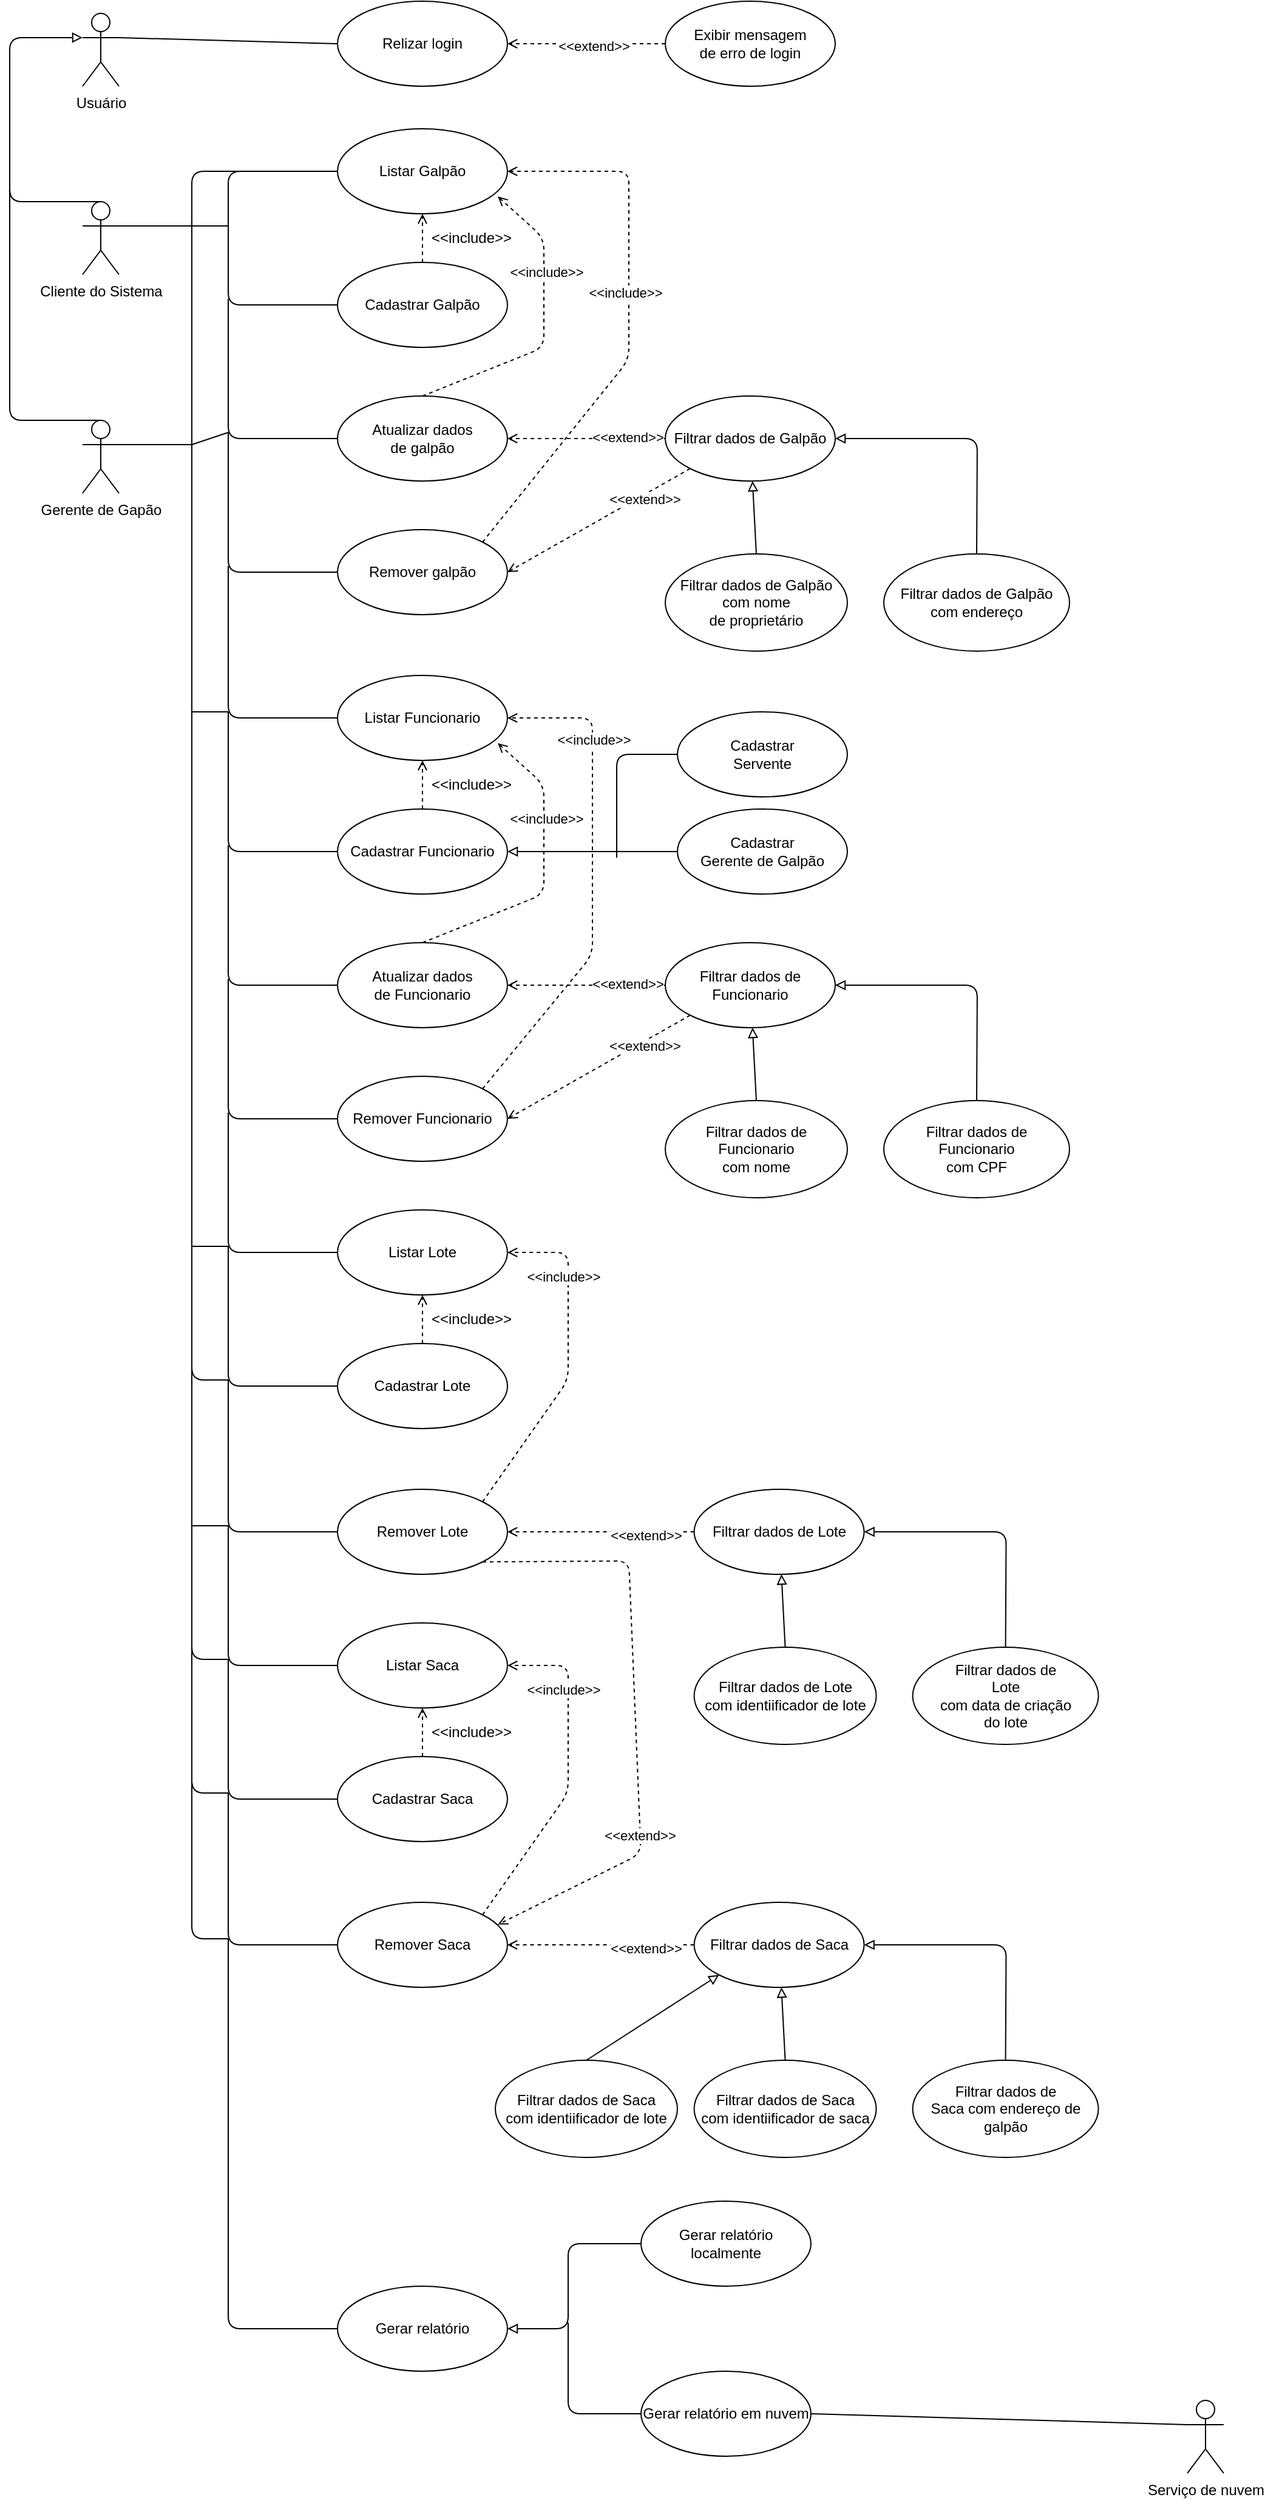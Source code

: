 <mxfile>
    <diagram id="v4cjwV7oo40xC2Y_fJBE" name="Page-1">
        <mxGraphModel dx="847" dy="354" grid="1" gridSize="10" guides="1" tooltips="1" connect="1" arrows="1" fold="1" page="1" pageScale="1" pageWidth="827" pageHeight="1169" background="#ffffff" math="0" shadow="0">
            <root>
                <mxCell id="0"/>
                <mxCell id="1" parent="0"/>
                <mxCell id="17" style="edgeStyle=none;html=1;exitX=0.5;exitY=0;exitDx=0;exitDy=0;exitPerimeter=0;endArrow=block;endFill=0;entryX=0;entryY=0.333;entryDx=0;entryDy=0;entryPerimeter=0;" parent="1" source="2" target="15" edge="1">
                    <mxGeometry relative="1" as="geometry">
                        <mxPoint x="20" y="170" as="targetPoint"/>
                        <Array as="points">
                            <mxPoint x="20" y="260"/>
                            <mxPoint x="20" y="125"/>
                        </Array>
                    </mxGeometry>
                </mxCell>
                <mxCell id="145" style="edgeStyle=none;html=1;exitX=1;exitY=0.333;exitDx=0;exitDy=0;exitPerimeter=0;endArrow=none;endFill=0;" parent="1" source="2" edge="1">
                    <mxGeometry relative="1" as="geometry">
                        <mxPoint x="200" y="280" as="targetPoint"/>
                    </mxGeometry>
                </mxCell>
                <mxCell id="2" value="Cliente do Sistema" style="shape=umlActor;verticalLabelPosition=bottom;verticalAlign=top;html=1;" parent="1" vertex="1">
                    <mxGeometry x="80" y="260" width="30" height="60" as="geometry"/>
                </mxCell>
                <mxCell id="18" style="edgeStyle=none;html=1;exitX=0.5;exitY=0;exitDx=0;exitDy=0;exitPerimeter=0;endArrow=none;endFill=0;" parent="1" source="3" edge="1">
                    <mxGeometry relative="1" as="geometry">
                        <mxPoint x="20" y="250" as="targetPoint"/>
                        <Array as="points">
                            <mxPoint x="20" y="440"/>
                        </Array>
                    </mxGeometry>
                </mxCell>
                <mxCell id="153" style="edgeStyle=none;html=1;exitX=1;exitY=0.333;exitDx=0;exitDy=0;exitPerimeter=0;endArrow=none;endFill=0;" parent="1" source="3" edge="1">
                    <mxGeometry relative="1" as="geometry">
                        <mxPoint x="170" y="460" as="targetPoint"/>
                    </mxGeometry>
                </mxCell>
                <mxCell id="3" value="Gerente de Gapão" style="shape=umlActor;verticalLabelPosition=bottom;verticalAlign=top;html=1;" parent="1" vertex="1">
                    <mxGeometry x="80" y="440" width="30" height="60" as="geometry"/>
                </mxCell>
                <mxCell id="13" style="edgeStyle=none;html=1;entryX=1;entryY=0.5;entryDx=0;entryDy=0;dashed=1;endArrow=open;endFill=0;exitX=0;exitY=0.5;exitDx=0;exitDy=0;" parent="1" source="10" target="4" edge="1">
                    <mxGeometry relative="1" as="geometry">
                        <mxPoint x="460" y="245" as="sourcePoint"/>
                        <Array as="points">
                            <mxPoint x="510" y="130"/>
                        </Array>
                    </mxGeometry>
                </mxCell>
                <mxCell id="14" value="&amp;lt;&amp;lt;extend&amp;gt;&amp;gt;" style="edgeLabel;html=1;align=center;verticalAlign=middle;resizable=0;points=[];" parent="13" vertex="1" connectable="0">
                    <mxGeometry x="-0.083" y="2" relative="1" as="geometry">
                        <mxPoint as="offset"/>
                    </mxGeometry>
                </mxCell>
                <mxCell id="4" value="Relizar login" style="ellipse;whiteSpace=wrap;html=1;" parent="1" vertex="1">
                    <mxGeometry x="290" y="95" width="140" height="70" as="geometry"/>
                </mxCell>
                <mxCell id="10" value="Exibir mensagem &lt;br&gt;de erro de login" style="ellipse;whiteSpace=wrap;html=1;" parent="1" vertex="1">
                    <mxGeometry x="560" y="95" width="140" height="70" as="geometry"/>
                </mxCell>
                <mxCell id="19" style="edgeStyle=none;html=1;exitX=1;exitY=0.333;exitDx=0;exitDy=0;exitPerimeter=0;entryX=0;entryY=0.5;entryDx=0;entryDy=0;endArrow=none;endFill=0;" parent="1" source="15" target="4" edge="1">
                    <mxGeometry relative="1" as="geometry"/>
                </mxCell>
                <mxCell id="15" value="Usuário&lt;br&gt;" style="shape=umlActor;verticalLabelPosition=bottom;verticalAlign=top;html=1;" parent="1" vertex="1">
                    <mxGeometry x="80" y="105" width="30" height="60" as="geometry"/>
                </mxCell>
                <mxCell id="144" style="edgeStyle=none;html=1;exitX=0;exitY=0.5;exitDx=0;exitDy=0;endArrow=none;endFill=0;" parent="1" source="26" edge="1">
                    <mxGeometry relative="1" as="geometry">
                        <mxPoint x="200" y="280" as="targetPoint"/>
                        <Array as="points">
                            <mxPoint x="200" y="235"/>
                        </Array>
                    </mxGeometry>
                </mxCell>
                <mxCell id="163" style="edgeStyle=none;html=1;endArrow=none;endFill=0;" parent="1" edge="1">
                    <mxGeometry relative="1" as="geometry">
                        <mxPoint x="170" y="460" as="targetPoint"/>
                        <mxPoint x="210" y="235" as="sourcePoint"/>
                        <Array as="points">
                            <mxPoint x="170" y="235"/>
                        </Array>
                    </mxGeometry>
                </mxCell>
                <mxCell id="26" value="Listar Galpão" style="ellipse;whiteSpace=wrap;html=1;" parent="1" vertex="1">
                    <mxGeometry x="290" y="200" width="140" height="70" as="geometry"/>
                </mxCell>
                <mxCell id="31" style="edgeStyle=none;html=1;entryX=0.5;entryY=1;entryDx=0;entryDy=0;dashed=1;endArrow=open;endFill=0;" parent="1" source="30" target="26" edge="1">
                    <mxGeometry relative="1" as="geometry"/>
                </mxCell>
                <mxCell id="146" style="edgeStyle=none;html=1;exitX=0;exitY=0.5;exitDx=0;exitDy=0;endArrow=none;endFill=0;startArrow=none;" parent="1" edge="1">
                    <mxGeometry relative="1" as="geometry">
                        <mxPoint x="200.0" y="280" as="targetPoint"/>
                        <mxPoint x="190" y="280" as="sourcePoint"/>
                        <Array as="points"/>
                    </mxGeometry>
                </mxCell>
                <mxCell id="30" value="Cadastrar Galpão" style="ellipse;whiteSpace=wrap;html=1;" parent="1" vertex="1">
                    <mxGeometry x="290" y="310" width="140" height="70" as="geometry"/>
                </mxCell>
                <mxCell id="33" value="&amp;lt;&amp;lt;include&amp;gt;&amp;gt;" style="text;html=1;align=center;verticalAlign=middle;resizable=0;points=[];autosize=1;strokeColor=none;fillColor=none;" parent="1" vertex="1">
                    <mxGeometry x="360" y="280" width="80" height="20" as="geometry"/>
                </mxCell>
                <mxCell id="38" style="edgeStyle=none;html=1;exitX=0;exitY=0.5;exitDx=0;exitDy=0;entryX=1;entryY=0.5;entryDx=0;entryDy=0;dashed=1;endArrow=open;endFill=0;" parent="1" source="34" target="35" edge="1">
                    <mxGeometry relative="1" as="geometry"/>
                </mxCell>
                <mxCell id="39" value="&amp;lt;&amp;lt;extend&amp;gt;&amp;gt;" style="edgeLabel;html=1;align=center;verticalAlign=middle;resizable=0;points=[];" parent="38" vertex="1" connectable="0">
                    <mxGeometry x="-0.539" y="-1" relative="1" as="geometry">
                        <mxPoint x="-1" as="offset"/>
                    </mxGeometry>
                </mxCell>
                <mxCell id="49" style="edgeStyle=none;html=1;exitX=0;exitY=1;exitDx=0;exitDy=0;entryX=1;entryY=0.5;entryDx=0;entryDy=0;dashed=1;endArrow=open;endFill=0;" parent="1" source="34" target="48" edge="1">
                    <mxGeometry relative="1" as="geometry"/>
                </mxCell>
                <mxCell id="52" value="&amp;lt;&amp;lt;extend&amp;gt;&amp;gt;" style="edgeLabel;html=1;align=center;verticalAlign=middle;resizable=0;points=[];" parent="49" vertex="1" connectable="0">
                    <mxGeometry x="-0.482" y="3" relative="1" as="geometry">
                        <mxPoint as="offset"/>
                    </mxGeometry>
                </mxCell>
                <mxCell id="34" value="Filtrar dados de Galpão" style="ellipse;whiteSpace=wrap;html=1;" parent="1" vertex="1">
                    <mxGeometry x="560" y="420" width="140" height="70" as="geometry"/>
                </mxCell>
                <mxCell id="44" style="edgeStyle=none;html=1;exitX=0.5;exitY=0;exitDx=0;exitDy=0;endArrow=open;endFill=0;dashed=1;entryX=0.943;entryY=0.796;entryDx=0;entryDy=0;entryPerimeter=0;" parent="1" source="35" target="26" edge="1">
                    <mxGeometry relative="1" as="geometry">
                        <mxPoint x="480" y="260" as="targetPoint"/>
                        <Array as="points">
                            <mxPoint x="460" y="380"/>
                            <mxPoint x="460" y="290"/>
                        </Array>
                    </mxGeometry>
                </mxCell>
                <mxCell id="45" value="&amp;lt;&amp;lt;include&amp;gt;&amp;gt;" style="edgeLabel;html=1;align=center;verticalAlign=middle;resizable=0;points=[];" parent="44" vertex="1" connectable="0">
                    <mxGeometry x="0.363" y="-2" relative="1" as="geometry">
                        <mxPoint as="offset"/>
                    </mxGeometry>
                </mxCell>
                <mxCell id="147" style="edgeStyle=none;html=1;exitX=0;exitY=0.5;exitDx=0;exitDy=0;endArrow=none;endFill=0;" parent="1" source="35" edge="1">
                    <mxGeometry relative="1" as="geometry">
                        <mxPoint x="200.0" y="340" as="targetPoint"/>
                        <Array as="points">
                            <mxPoint x="200" y="455"/>
                        </Array>
                    </mxGeometry>
                </mxCell>
                <mxCell id="171" style="edgeStyle=none;html=1;endArrow=none;endFill=0;" parent="1" edge="1">
                    <mxGeometry relative="1" as="geometry">
                        <mxPoint x="170" y="460" as="targetPoint"/>
                        <mxPoint x="200" y="450" as="sourcePoint"/>
                    </mxGeometry>
                </mxCell>
                <mxCell id="35" value="Atualizar dados &lt;br&gt;de galpão" style="ellipse;whiteSpace=wrap;html=1;" parent="1" vertex="1">
                    <mxGeometry x="290" y="420" width="140" height="70" as="geometry"/>
                </mxCell>
                <mxCell id="42" style="edgeStyle=none;html=1;exitX=0.5;exitY=0;exitDx=0;exitDy=0;endArrow=block;endFill=0;" parent="1" source="40" target="34" edge="1">
                    <mxGeometry relative="1" as="geometry"/>
                </mxCell>
                <mxCell id="40" value="Filtrar dados de Galpão&lt;br&gt;com nome &lt;br&gt;de proprietário" style="ellipse;whiteSpace=wrap;html=1;" parent="1" vertex="1">
                    <mxGeometry x="560" y="550" width="150" height="80" as="geometry"/>
                </mxCell>
                <mxCell id="43" style="edgeStyle=none;html=1;exitX=0.5;exitY=0;exitDx=0;exitDy=0;entryX=1;entryY=0.5;entryDx=0;entryDy=0;endArrow=block;endFill=0;" parent="1" source="41" target="34" edge="1">
                    <mxGeometry relative="1" as="geometry">
                        <Array as="points">
                            <mxPoint x="817" y="455"/>
                        </Array>
                    </mxGeometry>
                </mxCell>
                <mxCell id="41" value="Filtrar dados de Galpão&lt;br&gt;com endereço" style="ellipse;whiteSpace=wrap;html=1;" parent="1" vertex="1">
                    <mxGeometry x="740" y="550" width="153" height="80" as="geometry"/>
                </mxCell>
                <mxCell id="98" style="edgeStyle=none;html=1;exitX=1;exitY=0;exitDx=0;exitDy=0;endArrow=open;endFill=0;entryX=1;entryY=0.5;entryDx=0;entryDy=0;dashed=1;" parent="1" source="48" target="26" edge="1">
                    <mxGeometry relative="1" as="geometry">
                        <mxPoint x="450" y="240" as="targetPoint"/>
                        <Array as="points">
                            <mxPoint x="530" y="390"/>
                            <mxPoint x="530" y="235"/>
                        </Array>
                    </mxGeometry>
                </mxCell>
                <mxCell id="99" value="&amp;lt;&amp;lt;include&amp;gt;&amp;gt;" style="edgeLabel;html=1;align=center;verticalAlign=middle;resizable=0;points=[];" parent="98" vertex="1" connectable="0">
                    <mxGeometry x="0.108" y="3" relative="1" as="geometry">
                        <mxPoint as="offset"/>
                    </mxGeometry>
                </mxCell>
                <mxCell id="148" style="edgeStyle=none;html=1;exitX=0;exitY=0.5;exitDx=0;exitDy=0;endArrow=none;endFill=0;" parent="1" source="48" edge="1">
                    <mxGeometry relative="1" as="geometry">
                        <mxPoint x="200.0" y="450" as="targetPoint"/>
                        <Array as="points">
                            <mxPoint x="200" y="565"/>
                        </Array>
                    </mxGeometry>
                </mxCell>
                <mxCell id="48" value="Remover galpão" style="ellipse;whiteSpace=wrap;html=1;" parent="1" vertex="1">
                    <mxGeometry x="290" y="530" width="140" height="70" as="geometry"/>
                </mxCell>
                <mxCell id="149" style="edgeStyle=none;html=1;exitX=0;exitY=0.5;exitDx=0;exitDy=0;endArrow=none;endFill=0;" parent="1" source="54" edge="1">
                    <mxGeometry relative="1" as="geometry">
                        <mxPoint x="200" y="560" as="targetPoint"/>
                        <Array as="points">
                            <mxPoint x="200" y="685"/>
                        </Array>
                    </mxGeometry>
                </mxCell>
                <mxCell id="172" style="edgeStyle=none;html=1;endArrow=none;endFill=0;" parent="1" edge="1">
                    <mxGeometry relative="1" as="geometry">
                        <mxPoint x="170" y="680" as="targetPoint"/>
                        <mxPoint x="200" y="680" as="sourcePoint"/>
                    </mxGeometry>
                </mxCell>
                <mxCell id="54" value="Listar Funcionario" style="ellipse;whiteSpace=wrap;html=1;" parent="1" vertex="1">
                    <mxGeometry x="290" y="650" width="140" height="70" as="geometry"/>
                </mxCell>
                <mxCell id="55" style="edgeStyle=none;html=1;entryX=0.5;entryY=1;entryDx=0;entryDy=0;dashed=1;endArrow=open;endFill=0;" parent="1" source="56" target="54" edge="1">
                    <mxGeometry relative="1" as="geometry"/>
                </mxCell>
                <mxCell id="150" style="edgeStyle=none;html=1;exitX=0;exitY=0.5;exitDx=0;exitDy=0;endArrow=none;endFill=0;" parent="1" source="56" edge="1">
                    <mxGeometry relative="1" as="geometry">
                        <mxPoint x="200.0" y="680" as="targetPoint"/>
                        <Array as="points">
                            <mxPoint x="200" y="795"/>
                        </Array>
                    </mxGeometry>
                </mxCell>
                <mxCell id="164" style="edgeStyle=none;html=1;endArrow=none;endFill=0;" parent="1" edge="1">
                    <mxGeometry relative="1" as="geometry">
                        <mxPoint x="170" y="460" as="targetPoint"/>
                        <mxPoint x="170" y="680" as="sourcePoint"/>
                        <Array as="points">
                            <mxPoint x="170" y="680"/>
                        </Array>
                    </mxGeometry>
                </mxCell>
                <mxCell id="56" value="Cadastrar Funcionario" style="ellipse;whiteSpace=wrap;html=1;" parent="1" vertex="1">
                    <mxGeometry x="290" y="760" width="140" height="70" as="geometry"/>
                </mxCell>
                <mxCell id="57" value="&amp;lt;&amp;lt;include&amp;gt;&amp;gt;" style="text;html=1;align=center;verticalAlign=middle;resizable=0;points=[];autosize=1;strokeColor=none;fillColor=none;" parent="1" vertex="1">
                    <mxGeometry x="360" y="730" width="80" height="20" as="geometry"/>
                </mxCell>
                <mxCell id="58" style="edgeStyle=none;html=1;exitX=0;exitY=0.5;exitDx=0;exitDy=0;entryX=1;entryY=0.5;entryDx=0;entryDy=0;dashed=1;endArrow=open;endFill=0;" parent="1" source="62" target="65" edge="1">
                    <mxGeometry relative="1" as="geometry"/>
                </mxCell>
                <mxCell id="59" value="&amp;lt;&amp;lt;extend&amp;gt;&amp;gt;" style="edgeLabel;html=1;align=center;verticalAlign=middle;resizable=0;points=[];" parent="58" vertex="1" connectable="0">
                    <mxGeometry x="-0.539" y="-1" relative="1" as="geometry">
                        <mxPoint x="-1" as="offset"/>
                    </mxGeometry>
                </mxCell>
                <mxCell id="60" style="edgeStyle=none;html=1;exitX=0;exitY=1;exitDx=0;exitDy=0;entryX=1;entryY=0.5;entryDx=0;entryDy=0;dashed=1;endArrow=open;endFill=0;" parent="1" source="62" target="70" edge="1">
                    <mxGeometry relative="1" as="geometry"/>
                </mxCell>
                <mxCell id="61" value="&amp;lt;&amp;lt;extend&amp;gt;&amp;gt;" style="edgeLabel;html=1;align=center;verticalAlign=middle;resizable=0;points=[];" parent="60" vertex="1" connectable="0">
                    <mxGeometry x="-0.482" y="3" relative="1" as="geometry">
                        <mxPoint as="offset"/>
                    </mxGeometry>
                </mxCell>
                <mxCell id="62" value="Filtrar dados de Funcionario" style="ellipse;whiteSpace=wrap;html=1;" parent="1" vertex="1">
                    <mxGeometry x="560" y="870" width="140" height="70" as="geometry"/>
                </mxCell>
                <mxCell id="63" style="edgeStyle=none;html=1;exitX=0.5;exitY=0;exitDx=0;exitDy=0;endArrow=open;endFill=0;dashed=1;entryX=0.943;entryY=0.796;entryDx=0;entryDy=0;entryPerimeter=0;" parent="1" source="65" target="54" edge="1">
                    <mxGeometry relative="1" as="geometry">
                        <mxPoint x="480" y="710" as="targetPoint"/>
                        <Array as="points">
                            <mxPoint x="460" y="830"/>
                            <mxPoint x="460" y="740"/>
                        </Array>
                    </mxGeometry>
                </mxCell>
                <mxCell id="64" value="&amp;lt;&amp;lt;include&amp;gt;&amp;gt;" style="edgeLabel;html=1;align=center;verticalAlign=middle;resizable=0;points=[];" parent="63" vertex="1" connectable="0">
                    <mxGeometry x="0.363" y="-2" relative="1" as="geometry">
                        <mxPoint as="offset"/>
                    </mxGeometry>
                </mxCell>
                <mxCell id="151" style="edgeStyle=none;html=1;exitX=0;exitY=0.5;exitDx=0;exitDy=0;endArrow=none;endFill=0;" parent="1" source="65" edge="1">
                    <mxGeometry relative="1" as="geometry">
                        <mxPoint x="200.0" y="790" as="targetPoint"/>
                        <Array as="points">
                            <mxPoint x="200" y="905"/>
                        </Array>
                    </mxGeometry>
                </mxCell>
                <mxCell id="65" value="Atualizar dados &lt;br&gt;de Funcionario" style="ellipse;whiteSpace=wrap;html=1;" parent="1" vertex="1">
                    <mxGeometry x="290" y="870" width="140" height="70" as="geometry"/>
                </mxCell>
                <mxCell id="66" style="edgeStyle=none;html=1;exitX=0.5;exitY=0;exitDx=0;exitDy=0;endArrow=block;endFill=0;" parent="1" source="67" target="62" edge="1">
                    <mxGeometry relative="1" as="geometry"/>
                </mxCell>
                <mxCell id="67" value="Filtrar dados de Funcionario&lt;br&gt;com nome" style="ellipse;whiteSpace=wrap;html=1;" parent="1" vertex="1">
                    <mxGeometry x="560" y="1000" width="150" height="80" as="geometry"/>
                </mxCell>
                <mxCell id="68" style="edgeStyle=none;html=1;exitX=0.5;exitY=0;exitDx=0;exitDy=0;entryX=1;entryY=0.5;entryDx=0;entryDy=0;endArrow=block;endFill=0;" parent="1" source="69" target="62" edge="1">
                    <mxGeometry relative="1" as="geometry">
                        <Array as="points">
                            <mxPoint x="817" y="905"/>
                        </Array>
                    </mxGeometry>
                </mxCell>
                <mxCell id="69" value="Filtrar dados de &lt;br&gt;Funcionario&lt;br&gt;com CPF" style="ellipse;whiteSpace=wrap;html=1;" parent="1" vertex="1">
                    <mxGeometry x="740" y="1000" width="153" height="80" as="geometry"/>
                </mxCell>
                <mxCell id="100" style="edgeStyle=none;html=1;exitX=1;exitY=0;exitDx=0;exitDy=0;dashed=1;endArrow=open;endFill=0;entryX=1;entryY=0.5;entryDx=0;entryDy=0;" parent="1" source="70" target="54" edge="1">
                    <mxGeometry relative="1" as="geometry">
                        <mxPoint x="490" y="630" as="targetPoint"/>
                        <Array as="points">
                            <mxPoint x="500" y="880"/>
                            <mxPoint x="500" y="685"/>
                        </Array>
                    </mxGeometry>
                </mxCell>
                <mxCell id="101" value="&amp;lt;&amp;lt;include&amp;gt;&amp;gt;" style="edgeLabel;html=1;align=center;verticalAlign=middle;resizable=0;points=[];" parent="100" vertex="1" connectable="0">
                    <mxGeometry x="0.57" y="-1" relative="1" as="geometry">
                        <mxPoint as="offset"/>
                    </mxGeometry>
                </mxCell>
                <mxCell id="152" style="edgeStyle=none;html=1;exitX=0;exitY=0.5;exitDx=0;exitDy=0;endArrow=none;endFill=0;" parent="1" source="70" edge="1">
                    <mxGeometry relative="1" as="geometry">
                        <mxPoint x="200.0" y="900" as="targetPoint"/>
                        <Array as="points">
                            <mxPoint x="200" y="1015"/>
                        </Array>
                    </mxGeometry>
                </mxCell>
                <mxCell id="70" value="Remover Funcionario" style="ellipse;whiteSpace=wrap;html=1;" parent="1" vertex="1">
                    <mxGeometry x="290" y="980" width="140" height="70" as="geometry"/>
                </mxCell>
                <mxCell id="75" style="edgeStyle=none;html=1;exitX=0;exitY=0.5;exitDx=0;exitDy=0;endArrow=none;endFill=0;" parent="1" source="71" edge="1">
                    <mxGeometry relative="1" as="geometry">
                        <mxPoint x="520" y="800" as="targetPoint"/>
                        <Array as="points">
                            <mxPoint x="520" y="715"/>
                        </Array>
                    </mxGeometry>
                </mxCell>
                <mxCell id="71" value="Cadastrar&lt;br&gt;Servente" style="ellipse;whiteSpace=wrap;html=1;" parent="1" vertex="1">
                    <mxGeometry x="570" y="680" width="140" height="70" as="geometry"/>
                </mxCell>
                <mxCell id="74" style="edgeStyle=none;html=1;exitX=0;exitY=0.5;exitDx=0;exitDy=0;entryX=1;entryY=0.5;entryDx=0;entryDy=0;endArrow=block;endFill=0;" parent="1" source="72" target="56" edge="1">
                    <mxGeometry relative="1" as="geometry">
                        <Array as="points">
                            <mxPoint x="520" y="795"/>
                        </Array>
                    </mxGeometry>
                </mxCell>
                <mxCell id="72" value="Cadastrar&lt;br&gt;Gerente de Galpão" style="ellipse;whiteSpace=wrap;html=1;" parent="1" vertex="1">
                    <mxGeometry x="570" y="760" width="140" height="70" as="geometry"/>
                </mxCell>
                <mxCell id="154" style="edgeStyle=none;html=1;exitX=0;exitY=0.5;exitDx=0;exitDy=0;endArrow=none;endFill=0;" parent="1" source="76" edge="1">
                    <mxGeometry relative="1" as="geometry">
                        <mxPoint x="200.0" y="1010" as="targetPoint"/>
                        <Array as="points">
                            <mxPoint x="200" y="1125"/>
                        </Array>
                    </mxGeometry>
                </mxCell>
                <mxCell id="174" style="edgeStyle=none;html=1;endArrow=none;endFill=0;" parent="1" edge="1">
                    <mxGeometry relative="1" as="geometry">
                        <mxPoint x="170" y="1120" as="targetPoint"/>
                        <mxPoint x="200" y="1120" as="sourcePoint"/>
                    </mxGeometry>
                </mxCell>
                <mxCell id="76" value="Listar Lote" style="ellipse;whiteSpace=wrap;html=1;" parent="1" vertex="1">
                    <mxGeometry x="290" y="1090" width="140" height="70" as="geometry"/>
                </mxCell>
                <mxCell id="77" style="edgeStyle=none;html=1;entryX=0.5;entryY=1;entryDx=0;entryDy=0;dashed=1;endArrow=open;endFill=0;" parent="1" source="78" target="76" edge="1">
                    <mxGeometry relative="1" as="geometry"/>
                </mxCell>
                <mxCell id="155" style="edgeStyle=none;html=1;exitX=0;exitY=0.5;exitDx=0;exitDy=0;endArrow=none;endFill=0;" parent="1" source="78" edge="1">
                    <mxGeometry relative="1" as="geometry">
                        <mxPoint x="200.0" y="1120" as="targetPoint"/>
                        <Array as="points">
                            <mxPoint x="200" y="1235"/>
                        </Array>
                    </mxGeometry>
                </mxCell>
                <mxCell id="173" style="edgeStyle=none;html=1;endArrow=none;endFill=0;" parent="1" edge="1">
                    <mxGeometry relative="1" as="geometry">
                        <mxPoint x="170" y="680" as="targetPoint"/>
                        <mxPoint x="200" y="1230" as="sourcePoint"/>
                        <Array as="points">
                            <mxPoint x="170" y="1230"/>
                        </Array>
                    </mxGeometry>
                </mxCell>
                <mxCell id="78" value="Cadastrar Lote" style="ellipse;whiteSpace=wrap;html=1;" parent="1" vertex="1">
                    <mxGeometry x="290" y="1200" width="140" height="70" as="geometry"/>
                </mxCell>
                <mxCell id="79" value="&amp;lt;&amp;lt;include&amp;gt;&amp;gt;" style="text;html=1;align=center;verticalAlign=middle;resizable=0;points=[];autosize=1;strokeColor=none;fillColor=none;" parent="1" vertex="1">
                    <mxGeometry x="360" y="1170" width="80" height="20" as="geometry"/>
                </mxCell>
                <mxCell id="82" style="edgeStyle=none;html=1;exitX=0;exitY=0.5;exitDx=0;exitDy=0;entryX=1;entryY=0.5;entryDx=0;entryDy=0;dashed=1;endArrow=open;endFill=0;" parent="1" source="84" target="92" edge="1">
                    <mxGeometry relative="1" as="geometry"/>
                </mxCell>
                <mxCell id="83" value="&amp;lt;&amp;lt;extend&amp;gt;&amp;gt;" style="edgeLabel;html=1;align=center;verticalAlign=middle;resizable=0;points=[];" parent="82" vertex="1" connectable="0">
                    <mxGeometry x="-0.482" y="3" relative="1" as="geometry">
                        <mxPoint as="offset"/>
                    </mxGeometry>
                </mxCell>
                <mxCell id="84" value="Filtrar dados de Lote" style="ellipse;whiteSpace=wrap;html=1;" parent="1" vertex="1">
                    <mxGeometry x="583.79" y="1320" width="140" height="70" as="geometry"/>
                </mxCell>
                <mxCell id="88" style="edgeStyle=none;html=1;exitX=0.5;exitY=0;exitDx=0;exitDy=0;endArrow=block;endFill=0;" parent="1" source="89" target="84" edge="1">
                    <mxGeometry relative="1" as="geometry"/>
                </mxCell>
                <mxCell id="89" value="Filtrar dados de Lote&lt;br&gt;com identiificador de lote" style="ellipse;whiteSpace=wrap;html=1;" parent="1" vertex="1">
                    <mxGeometry x="583.79" y="1450" width="150" height="80" as="geometry"/>
                </mxCell>
                <mxCell id="90" style="edgeStyle=none;html=1;exitX=0.5;exitY=0;exitDx=0;exitDy=0;entryX=1;entryY=0.5;entryDx=0;entryDy=0;endArrow=block;endFill=0;" parent="1" source="91" target="84" edge="1">
                    <mxGeometry relative="1" as="geometry">
                        <Array as="points">
                            <mxPoint x="840.79" y="1355"/>
                        </Array>
                    </mxGeometry>
                </mxCell>
                <mxCell id="91" value="Filtrar dados de &lt;br&gt;Lote&lt;br&gt;com data de criação &lt;br&gt;do lote" style="ellipse;whiteSpace=wrap;html=1;" parent="1" vertex="1">
                    <mxGeometry x="763.79" y="1450" width="153" height="80" as="geometry"/>
                </mxCell>
                <mxCell id="97" style="edgeStyle=none;html=1;exitX=1;exitY=0;exitDx=0;exitDy=0;endArrow=open;endFill=0;entryX=1;entryY=0.5;entryDx=0;entryDy=0;dashed=1;" parent="1" source="92" target="76" edge="1">
                    <mxGeometry relative="1" as="geometry">
                        <mxPoint x="480" y="1140" as="targetPoint"/>
                        <Array as="points">
                            <mxPoint x="480" y="1230"/>
                            <mxPoint x="480" y="1125"/>
                        </Array>
                    </mxGeometry>
                </mxCell>
                <mxCell id="103" value="&amp;lt;&amp;lt;include&amp;gt;&amp;gt;" style="edgeLabel;html=1;align=center;verticalAlign=middle;resizable=0;points=[];" parent="97" vertex="1" connectable="0">
                    <mxGeometry x="0.495" y="4" relative="1" as="geometry">
                        <mxPoint as="offset"/>
                    </mxGeometry>
                </mxCell>
                <mxCell id="132" style="edgeStyle=none;html=1;exitX=1;exitY=1;exitDx=0;exitDy=0;dashed=1;endArrow=open;endFill=0;entryX=0.944;entryY=0.261;entryDx=0;entryDy=0;entryPerimeter=0;" parent="1" source="92" target="131" edge="1">
                    <mxGeometry relative="1" as="geometry">
                        <mxPoint x="490" y="1760" as="targetPoint"/>
                        <Array as="points">
                            <mxPoint x="530" y="1379"/>
                            <mxPoint x="540" y="1620"/>
                        </Array>
                    </mxGeometry>
                </mxCell>
                <mxCell id="133" value="&amp;lt;&amp;lt;extend&amp;gt;&amp;gt;" style="edgeLabel;html=1;align=center;verticalAlign=middle;resizable=0;points=[];" parent="132" vertex="1" connectable="0">
                    <mxGeometry x="0.406" y="-1" relative="1" as="geometry">
                        <mxPoint as="offset"/>
                    </mxGeometry>
                </mxCell>
                <mxCell id="156" style="edgeStyle=none;html=1;exitX=0;exitY=0.5;exitDx=0;exitDy=0;endArrow=none;endFill=0;" parent="1" source="92" edge="1">
                    <mxGeometry relative="1" as="geometry">
                        <mxPoint x="200.0" y="1230" as="targetPoint"/>
                        <Array as="points">
                            <mxPoint x="200" y="1355"/>
                        </Array>
                    </mxGeometry>
                </mxCell>
                <mxCell id="177" style="edgeStyle=none;html=1;endArrow=none;endFill=0;" parent="1" edge="1">
                    <mxGeometry relative="1" as="geometry">
                        <mxPoint x="170" y="1350" as="targetPoint"/>
                        <mxPoint x="200" y="1350" as="sourcePoint"/>
                    </mxGeometry>
                </mxCell>
                <mxCell id="92" value="Remover Lote" style="ellipse;whiteSpace=wrap;html=1;" parent="1" vertex="1">
                    <mxGeometry x="290" y="1320" width="140" height="70" as="geometry"/>
                </mxCell>
                <mxCell id="157" style="edgeStyle=none;html=1;exitX=0;exitY=0.5;exitDx=0;exitDy=0;endArrow=none;endFill=0;" parent="1" source="118" edge="1">
                    <mxGeometry relative="1" as="geometry">
                        <mxPoint x="200" y="1350" as="targetPoint"/>
                        <Array as="points">
                            <mxPoint x="200" y="1465"/>
                        </Array>
                    </mxGeometry>
                </mxCell>
                <mxCell id="175" style="edgeStyle=none;html=1;endArrow=none;endFill=0;" parent="1" edge="1">
                    <mxGeometry relative="1" as="geometry">
                        <mxPoint x="170" y="1220" as="targetPoint"/>
                        <mxPoint x="200" y="1460" as="sourcePoint"/>
                        <Array as="points">
                            <mxPoint x="170" y="1460"/>
                        </Array>
                    </mxGeometry>
                </mxCell>
                <mxCell id="118" value="Listar Saca" style="ellipse;whiteSpace=wrap;html=1;" parent="1" vertex="1">
                    <mxGeometry x="290" y="1430" width="140" height="70" as="geometry"/>
                </mxCell>
                <mxCell id="119" style="edgeStyle=none;html=1;entryX=0.5;entryY=1;entryDx=0;entryDy=0;dashed=1;endArrow=open;endFill=0;" parent="1" source="120" target="118" edge="1">
                    <mxGeometry relative="1" as="geometry"/>
                </mxCell>
                <mxCell id="158" style="edgeStyle=none;html=1;exitX=0;exitY=0.5;exitDx=0;exitDy=0;endArrow=none;endFill=0;" parent="1" source="120" edge="1">
                    <mxGeometry relative="1" as="geometry">
                        <mxPoint x="200" y="1460" as="targetPoint"/>
                        <Array as="points">
                            <mxPoint x="200" y="1575"/>
                        </Array>
                    </mxGeometry>
                </mxCell>
                <mxCell id="176" style="edgeStyle=none;html=1;endArrow=none;endFill=0;" parent="1" edge="1">
                    <mxGeometry relative="1" as="geometry">
                        <mxPoint x="170" y="1450" as="targetPoint"/>
                        <mxPoint x="200" y="1570" as="sourcePoint"/>
                        <Array as="points">
                            <mxPoint x="170" y="1570"/>
                        </Array>
                    </mxGeometry>
                </mxCell>
                <mxCell id="120" value="Cadastrar Saca" style="ellipse;whiteSpace=wrap;html=1;" parent="1" vertex="1">
                    <mxGeometry x="290" y="1540" width="140" height="70" as="geometry"/>
                </mxCell>
                <mxCell id="121" value="&amp;lt;&amp;lt;include&amp;gt;&amp;gt;" style="text;html=1;align=center;verticalAlign=middle;resizable=0;points=[];autosize=1;strokeColor=none;fillColor=none;" parent="1" vertex="1">
                    <mxGeometry x="360" y="1510" width="80" height="20" as="geometry"/>
                </mxCell>
                <mxCell id="122" style="edgeStyle=none;html=1;exitX=0;exitY=0.5;exitDx=0;exitDy=0;entryX=1;entryY=0.5;entryDx=0;entryDy=0;dashed=1;endArrow=open;endFill=0;" parent="1" source="124" target="131" edge="1">
                    <mxGeometry relative="1" as="geometry"/>
                </mxCell>
                <mxCell id="123" value="&amp;lt;&amp;lt;extend&amp;gt;&amp;gt;" style="edgeLabel;html=1;align=center;verticalAlign=middle;resizable=0;points=[];" parent="122" vertex="1" connectable="0">
                    <mxGeometry x="-0.482" y="3" relative="1" as="geometry">
                        <mxPoint as="offset"/>
                    </mxGeometry>
                </mxCell>
                <mxCell id="124" value="Filtrar dados de Saca" style="ellipse;whiteSpace=wrap;html=1;" parent="1" vertex="1">
                    <mxGeometry x="583.79" y="1660" width="140" height="70" as="geometry"/>
                </mxCell>
                <mxCell id="125" style="edgeStyle=none;html=1;exitX=0.5;exitY=0;exitDx=0;exitDy=0;endArrow=block;endFill=0;" parent="1" source="126" target="124" edge="1">
                    <mxGeometry relative="1" as="geometry"/>
                </mxCell>
                <mxCell id="126" value="Filtrar dados de Saca&lt;br&gt;com identiificador de saca" style="ellipse;whiteSpace=wrap;html=1;" parent="1" vertex="1">
                    <mxGeometry x="583.79" y="1790" width="150" height="80" as="geometry"/>
                </mxCell>
                <mxCell id="127" style="edgeStyle=none;html=1;exitX=0.5;exitY=0;exitDx=0;exitDy=0;entryX=1;entryY=0.5;entryDx=0;entryDy=0;endArrow=block;endFill=0;" parent="1" source="128" target="124" edge="1">
                    <mxGeometry relative="1" as="geometry">
                        <Array as="points">
                            <mxPoint x="840.79" y="1695"/>
                        </Array>
                    </mxGeometry>
                </mxCell>
                <mxCell id="128" value="Filtrar dados de &lt;br&gt;Saca com endereço de galpão" style="ellipse;whiteSpace=wrap;html=1;" parent="1" vertex="1">
                    <mxGeometry x="763.79" y="1790" width="153" height="80" as="geometry"/>
                </mxCell>
                <mxCell id="129" style="edgeStyle=none;html=1;exitX=1;exitY=0;exitDx=0;exitDy=0;endArrow=open;endFill=0;entryX=1;entryY=0.5;entryDx=0;entryDy=0;dashed=1;" parent="1" source="131" target="118" edge="1">
                    <mxGeometry relative="1" as="geometry">
                        <mxPoint x="480" y="1480" as="targetPoint"/>
                        <Array as="points">
                            <mxPoint x="480" y="1570"/>
                            <mxPoint x="480" y="1465"/>
                        </Array>
                    </mxGeometry>
                </mxCell>
                <mxCell id="130" value="&amp;lt;&amp;lt;include&amp;gt;&amp;gt;" style="edgeLabel;html=1;align=center;verticalAlign=middle;resizable=0;points=[];" parent="129" vertex="1" connectable="0">
                    <mxGeometry x="0.495" y="4" relative="1" as="geometry">
                        <mxPoint as="offset"/>
                    </mxGeometry>
                </mxCell>
                <mxCell id="159" style="edgeStyle=none;html=1;exitX=0;exitY=0.5;exitDx=0;exitDy=0;endArrow=none;endFill=0;" parent="1" source="131" edge="1">
                    <mxGeometry relative="1" as="geometry">
                        <mxPoint x="200" y="1570" as="targetPoint"/>
                        <Array as="points">
                            <mxPoint x="200" y="1695"/>
                        </Array>
                    </mxGeometry>
                </mxCell>
                <mxCell id="178" style="edgeStyle=none;html=1;endArrow=none;endFill=0;" parent="1" edge="1">
                    <mxGeometry relative="1" as="geometry">
                        <mxPoint x="170" y="1560" as="targetPoint"/>
                        <mxPoint x="200" y="1690" as="sourcePoint"/>
                        <Array as="points">
                            <mxPoint x="170" y="1690"/>
                        </Array>
                    </mxGeometry>
                </mxCell>
                <mxCell id="131" value="Remover Saca" style="ellipse;whiteSpace=wrap;html=1;" parent="1" vertex="1">
                    <mxGeometry x="290" y="1660" width="140" height="70" as="geometry"/>
                </mxCell>
                <mxCell id="160" style="edgeStyle=none;html=1;exitX=0;exitY=0.5;exitDx=0;exitDy=0;endArrow=none;endFill=0;" parent="1" source="134" edge="1">
                    <mxGeometry relative="1" as="geometry">
                        <mxPoint x="200" y="1690" as="targetPoint"/>
                        <Array as="points">
                            <mxPoint x="200" y="2011"/>
                        </Array>
                    </mxGeometry>
                </mxCell>
                <mxCell id="134" value="Gerar relatório" style="ellipse;whiteSpace=wrap;html=1;" parent="1" vertex="1">
                    <mxGeometry x="290" y="1976" width="140" height="70" as="geometry"/>
                </mxCell>
                <mxCell id="138" style="edgeStyle=none;html=1;exitX=0;exitY=0.5;exitDx=0;exitDy=0;entryX=1;entryY=0.5;entryDx=0;entryDy=0;endArrow=block;endFill=0;" parent="1" source="135" target="134" edge="1">
                    <mxGeometry relative="1" as="geometry">
                        <Array as="points">
                            <mxPoint x="480" y="1941"/>
                            <mxPoint x="480" y="2011"/>
                        </Array>
                    </mxGeometry>
                </mxCell>
                <mxCell id="135" value="Gerar relatório localmente" style="ellipse;whiteSpace=wrap;html=1;" parent="1" vertex="1">
                    <mxGeometry x="540" y="1906" width="140" height="70" as="geometry"/>
                </mxCell>
                <mxCell id="139" style="edgeStyle=none;html=1;exitX=0;exitY=0.5;exitDx=0;exitDy=0;endArrow=none;endFill=0;" parent="1" source="136" edge="1">
                    <mxGeometry relative="1" as="geometry">
                        <mxPoint x="480" y="2006" as="targetPoint"/>
                        <Array as="points">
                            <mxPoint x="480" y="2081"/>
                        </Array>
                    </mxGeometry>
                </mxCell>
                <mxCell id="136" value="Gerar relatório em nuvem" style="ellipse;whiteSpace=wrap;html=1;" parent="1" vertex="1">
                    <mxGeometry x="540" y="2046" width="140" height="70" as="geometry"/>
                </mxCell>
                <mxCell id="170" value="" style="edgeStyle=none;html=1;exitX=0;exitY=0.5;exitDx=0;exitDy=0;endArrow=none;endFill=0;" parent="1" source="30" edge="1">
                    <mxGeometry relative="1" as="geometry">
                        <mxPoint x="200" y="280" as="targetPoint"/>
                        <mxPoint x="290" y="345" as="sourcePoint"/>
                        <Array as="points">
                            <mxPoint x="200" y="345"/>
                        </Array>
                    </mxGeometry>
                </mxCell>
                <mxCell id="181" style="edgeStyle=none;html=1;exitX=0;exitY=0.333;exitDx=0;exitDy=0;exitPerimeter=0;entryX=1;entryY=0.5;entryDx=0;entryDy=0;endArrow=none;endFill=0;" parent="1" source="180" target="136" edge="1">
                    <mxGeometry relative="1" as="geometry"/>
                </mxCell>
                <mxCell id="180" value="Serviço de nuvem" style="shape=umlActor;verticalLabelPosition=bottom;verticalAlign=top;html=1;" parent="1" vertex="1">
                    <mxGeometry x="990" y="2070" width="30" height="60" as="geometry"/>
                </mxCell>
                <mxCell id="182" value="Filtrar dados de Saca&lt;br&gt;com identiificador de lote" style="ellipse;whiteSpace=wrap;html=1;" vertex="1" parent="1">
                    <mxGeometry x="420" y="1790" width="150" height="80" as="geometry"/>
                </mxCell>
                <mxCell id="183" style="edgeStyle=none;html=1;exitX=0.5;exitY=0;exitDx=0;exitDy=0;endArrow=block;endFill=0;entryX=0;entryY=1;entryDx=0;entryDy=0;" edge="1" parent="1" source="182" target="124">
                    <mxGeometry relative="1" as="geometry">
                        <mxPoint x="553.44" y="1800.0" as="sourcePoint"/>
                        <mxPoint x="549.995" y="1739.991" as="targetPoint"/>
                    </mxGeometry>
                </mxCell>
            </root>
        </mxGraphModel>
    </diagram>
</mxfile>
